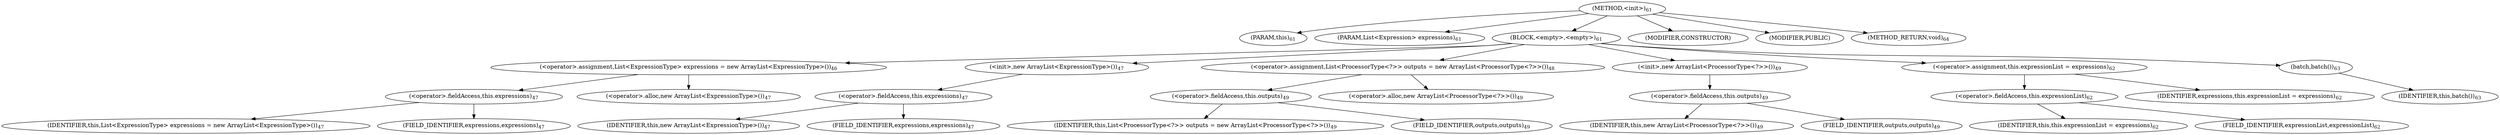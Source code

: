 digraph "&lt;init&gt;" {  
"96" [label = <(METHOD,&lt;init&gt;)<SUB>61</SUB>> ]
"6" [label = <(PARAM,this)<SUB>61</SUB>> ]
"97" [label = <(PARAM,List&lt;Expression&gt; expressions)<SUB>61</SUB>> ]
"98" [label = <(BLOCK,&lt;empty&gt;,&lt;empty&gt;)<SUB>61</SUB>> ]
"99" [label = <(&lt;operator&gt;.assignment,List&lt;ExpressionType&gt; expressions = new ArrayList&lt;ExpressionType&gt;())<SUB>46</SUB>> ]
"100" [label = <(&lt;operator&gt;.fieldAccess,this.expressions)<SUB>47</SUB>> ]
"101" [label = <(IDENTIFIER,this,List&lt;ExpressionType&gt; expressions = new ArrayList&lt;ExpressionType&gt;())<SUB>47</SUB>> ]
"102" [label = <(FIELD_IDENTIFIER,expressions,expressions)<SUB>47</SUB>> ]
"103" [label = <(&lt;operator&gt;.alloc,new ArrayList&lt;ExpressionType&gt;())<SUB>47</SUB>> ]
"104" [label = <(&lt;init&gt;,new ArrayList&lt;ExpressionType&gt;())<SUB>47</SUB>> ]
"105" [label = <(&lt;operator&gt;.fieldAccess,this.expressions)<SUB>47</SUB>> ]
"106" [label = <(IDENTIFIER,this,new ArrayList&lt;ExpressionType&gt;())<SUB>47</SUB>> ]
"107" [label = <(FIELD_IDENTIFIER,expressions,expressions)<SUB>47</SUB>> ]
"108" [label = <(&lt;operator&gt;.assignment,List&lt;ProcessorType&lt;?&gt;&gt; outputs = new ArrayList&lt;ProcessorType&lt;?&gt;&gt;())<SUB>48</SUB>> ]
"109" [label = <(&lt;operator&gt;.fieldAccess,this.outputs)<SUB>49</SUB>> ]
"110" [label = <(IDENTIFIER,this,List&lt;ProcessorType&lt;?&gt;&gt; outputs = new ArrayList&lt;ProcessorType&lt;?&gt;&gt;())<SUB>49</SUB>> ]
"111" [label = <(FIELD_IDENTIFIER,outputs,outputs)<SUB>49</SUB>> ]
"112" [label = <(&lt;operator&gt;.alloc,new ArrayList&lt;ProcessorType&lt;?&gt;&gt;())<SUB>49</SUB>> ]
"113" [label = <(&lt;init&gt;,new ArrayList&lt;ProcessorType&lt;?&gt;&gt;())<SUB>49</SUB>> ]
"114" [label = <(&lt;operator&gt;.fieldAccess,this.outputs)<SUB>49</SUB>> ]
"115" [label = <(IDENTIFIER,this,new ArrayList&lt;ProcessorType&lt;?&gt;&gt;())<SUB>49</SUB>> ]
"116" [label = <(FIELD_IDENTIFIER,outputs,outputs)<SUB>49</SUB>> ]
"117" [label = <(&lt;operator&gt;.assignment,this.expressionList = expressions)<SUB>62</SUB>> ]
"118" [label = <(&lt;operator&gt;.fieldAccess,this.expressionList)<SUB>62</SUB>> ]
"5" [label = <(IDENTIFIER,this,this.expressionList = expressions)<SUB>62</SUB>> ]
"119" [label = <(FIELD_IDENTIFIER,expressionList,expressionList)<SUB>62</SUB>> ]
"120" [label = <(IDENTIFIER,expressions,this.expressionList = expressions)<SUB>62</SUB>> ]
"121" [label = <(batch,batch())<SUB>63</SUB>> ]
"7" [label = <(IDENTIFIER,this,batch())<SUB>63</SUB>> ]
"122" [label = <(MODIFIER,CONSTRUCTOR)> ]
"123" [label = <(MODIFIER,PUBLIC)> ]
"124" [label = <(METHOD_RETURN,void)<SUB>64</SUB>> ]
  "96" -> "6" 
  "96" -> "97" 
  "96" -> "98" 
  "96" -> "122" 
  "96" -> "123" 
  "96" -> "124" 
  "98" -> "99" 
  "98" -> "104" 
  "98" -> "108" 
  "98" -> "113" 
  "98" -> "117" 
  "98" -> "121" 
  "99" -> "100" 
  "99" -> "103" 
  "100" -> "101" 
  "100" -> "102" 
  "104" -> "105" 
  "105" -> "106" 
  "105" -> "107" 
  "108" -> "109" 
  "108" -> "112" 
  "109" -> "110" 
  "109" -> "111" 
  "113" -> "114" 
  "114" -> "115" 
  "114" -> "116" 
  "117" -> "118" 
  "117" -> "120" 
  "118" -> "5" 
  "118" -> "119" 
  "121" -> "7" 
}
